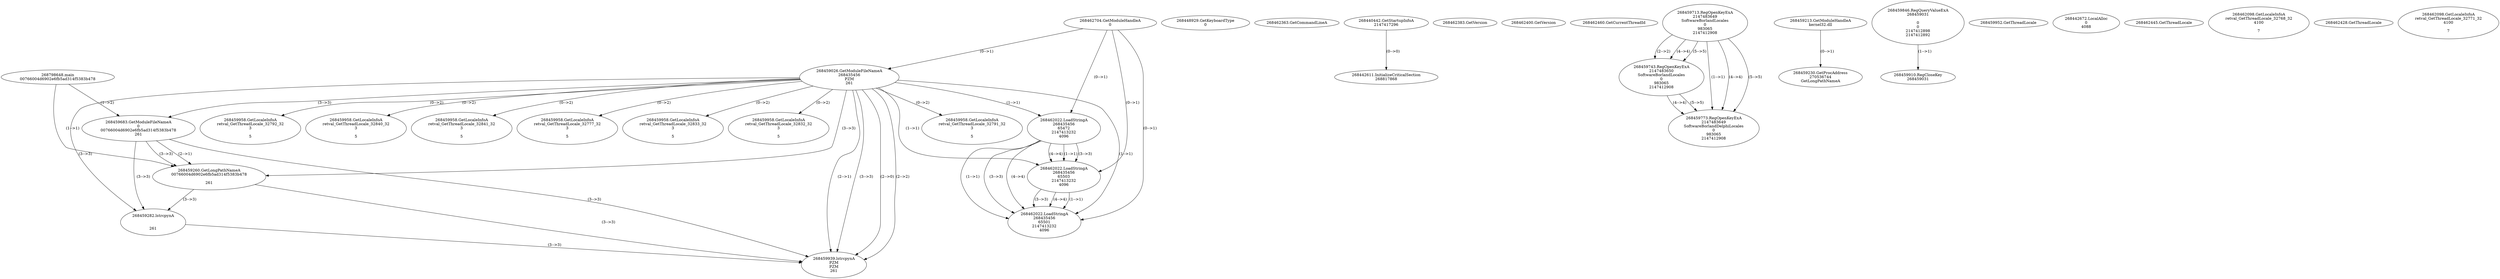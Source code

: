 // Global SCDG with merge call
digraph {
	0 [label="268798648.main
00766004d6902e6fb5ad314f5383b478"]
	1 [label="268462704.GetModuleHandleA
0"]
	2 [label="268448929.GetKeyboardType
0"]
	3 [label="268462363.GetCommandLineA
"]
	4 [label="268440442.GetStartupInfoA
2147417296"]
	5 [label="268462383.GetVersion
"]
	6 [label="268462400.GetVersion
"]
	7 [label="268462460.GetCurrentThreadId
"]
	8 [label="268459026.GetModuleFileNameA
268435456
PZM
261"]
	1 -> 8 [label="(0-->1)"]
	9 [label="268459683.GetModuleFileNameA
0
00766004d6902e6fb5ad314f5383b478
261"]
	0 -> 9 [label="(1-->2)"]
	8 -> 9 [label="(3-->3)"]
	10 [label="268459713.RegOpenKeyExA
2147483649
Software\Borland\Locales
0
983065
2147412908"]
	11 [label="268459213.GetModuleHandleA
kernel32.dll"]
	12 [label="268459230.GetProcAddress
270536744
GetLongPathNameA"]
	11 -> 12 [label="(0-->1)"]
	13 [label="268459260.GetLongPathNameA
00766004d6902e6fb5ad314f5383b478

261"]
	0 -> 13 [label="(1-->1)"]
	9 -> 13 [label="(2-->1)"]
	8 -> 13 [label="(3-->3)"]
	9 -> 13 [label="(3-->3)"]
	14 [label="268459282.lstrcpynA


261"]
	8 -> 14 [label="(3-->3)"]
	9 -> 14 [label="(3-->3)"]
	13 -> 14 [label="(3-->3)"]
	15 [label="268459846.RegQueryValueExA
268459031

0
0
2147412898
2147412892"]
	16 [label="268459910.RegCloseKey
268459031"]
	15 -> 16 [label="(1-->1)"]
	17 [label="268459939.lstrcpynA
PZM
PZM
261"]
	8 -> 17 [label="(2-->1)"]
	8 -> 17 [label="(2-->2)"]
	8 -> 17 [label="(3-->3)"]
	9 -> 17 [label="(3-->3)"]
	13 -> 17 [label="(3-->3)"]
	14 -> 17 [label="(3-->3)"]
	8 -> 17 [label="(2-->0)"]
	18 [label="268459952.GetThreadLocale
"]
	19 [label="268459958.GetLocaleInfoA
retval_GetThreadLocale_32791_32
3

5"]
	8 -> 19 [label="(0-->2)"]
	20 [label="268462022.LoadStringA
268435456
65472
2147413232
4096"]
	1 -> 20 [label="(0-->1)"]
	8 -> 20 [label="(1-->1)"]
	21 [label="268442611.InitializeCriticalSection
268817868"]
	4 -> 21 [label="(0-->0)"]
	22 [label="268442672.LocalAlloc
0
4088"]
	23 [label="268459743.RegOpenKeyExA
2147483650
Software\Borland\Locales
0
983065
2147412908"]
	10 -> 23 [label="(2-->2)"]
	10 -> 23 [label="(4-->4)"]
	10 -> 23 [label="(5-->5)"]
	24 [label="268459958.GetLocaleInfoA
retval_GetThreadLocale_32792_32
3

5"]
	8 -> 24 [label="(0-->2)"]
	25 [label="268462445.GetThreadLocale
"]
	26 [label="268462098.GetLocaleInfoA
retval_GetThreadLocale_32768_32
4100

7"]
	27 [label="268459773.RegOpenKeyExA
2147483649
Software\Borland\Delphi\Locales
0
983065
2147412908"]
	10 -> 27 [label="(1-->1)"]
	10 -> 27 [label="(4-->4)"]
	23 -> 27 [label="(4-->4)"]
	10 -> 27 [label="(5-->5)"]
	23 -> 27 [label="(5-->5)"]
	28 [label="268459958.GetLocaleInfoA
retval_GetThreadLocale_32840_32
3

5"]
	8 -> 28 [label="(0-->2)"]
	29 [label="268462428.GetThreadLocale
"]
	30 [label="268462098.GetLocaleInfoA
retval_GetThreadLocale_32771_32
4100

7"]
	31 [label="268459958.GetLocaleInfoA
retval_GetThreadLocale_32841_32
3

5"]
	8 -> 31 [label="(0-->2)"]
	32 [label="268459958.GetLocaleInfoA
retval_GetThreadLocale_32777_32
3

5"]
	8 -> 32 [label="(0-->2)"]
	33 [label="268462022.LoadStringA
268435456
65503
2147413232
4096"]
	1 -> 33 [label="(0-->1)"]
	8 -> 33 [label="(1-->1)"]
	20 -> 33 [label="(1-->1)"]
	20 -> 33 [label="(3-->3)"]
	20 -> 33 [label="(4-->4)"]
	34 [label="268462022.LoadStringA
268435456
65501
2147413232
4096"]
	1 -> 34 [label="(0-->1)"]
	8 -> 34 [label="(1-->1)"]
	20 -> 34 [label="(1-->1)"]
	33 -> 34 [label="(1-->1)"]
	20 -> 34 [label="(3-->3)"]
	33 -> 34 [label="(3-->3)"]
	20 -> 34 [label="(4-->4)"]
	33 -> 34 [label="(4-->4)"]
	35 [label="268459958.GetLocaleInfoA
retval_GetThreadLocale_32833_32
3

5"]
	8 -> 35 [label="(0-->2)"]
	36 [label="268459958.GetLocaleInfoA
retval_GetThreadLocale_32832_32
3

5"]
	8 -> 36 [label="(0-->2)"]
}
